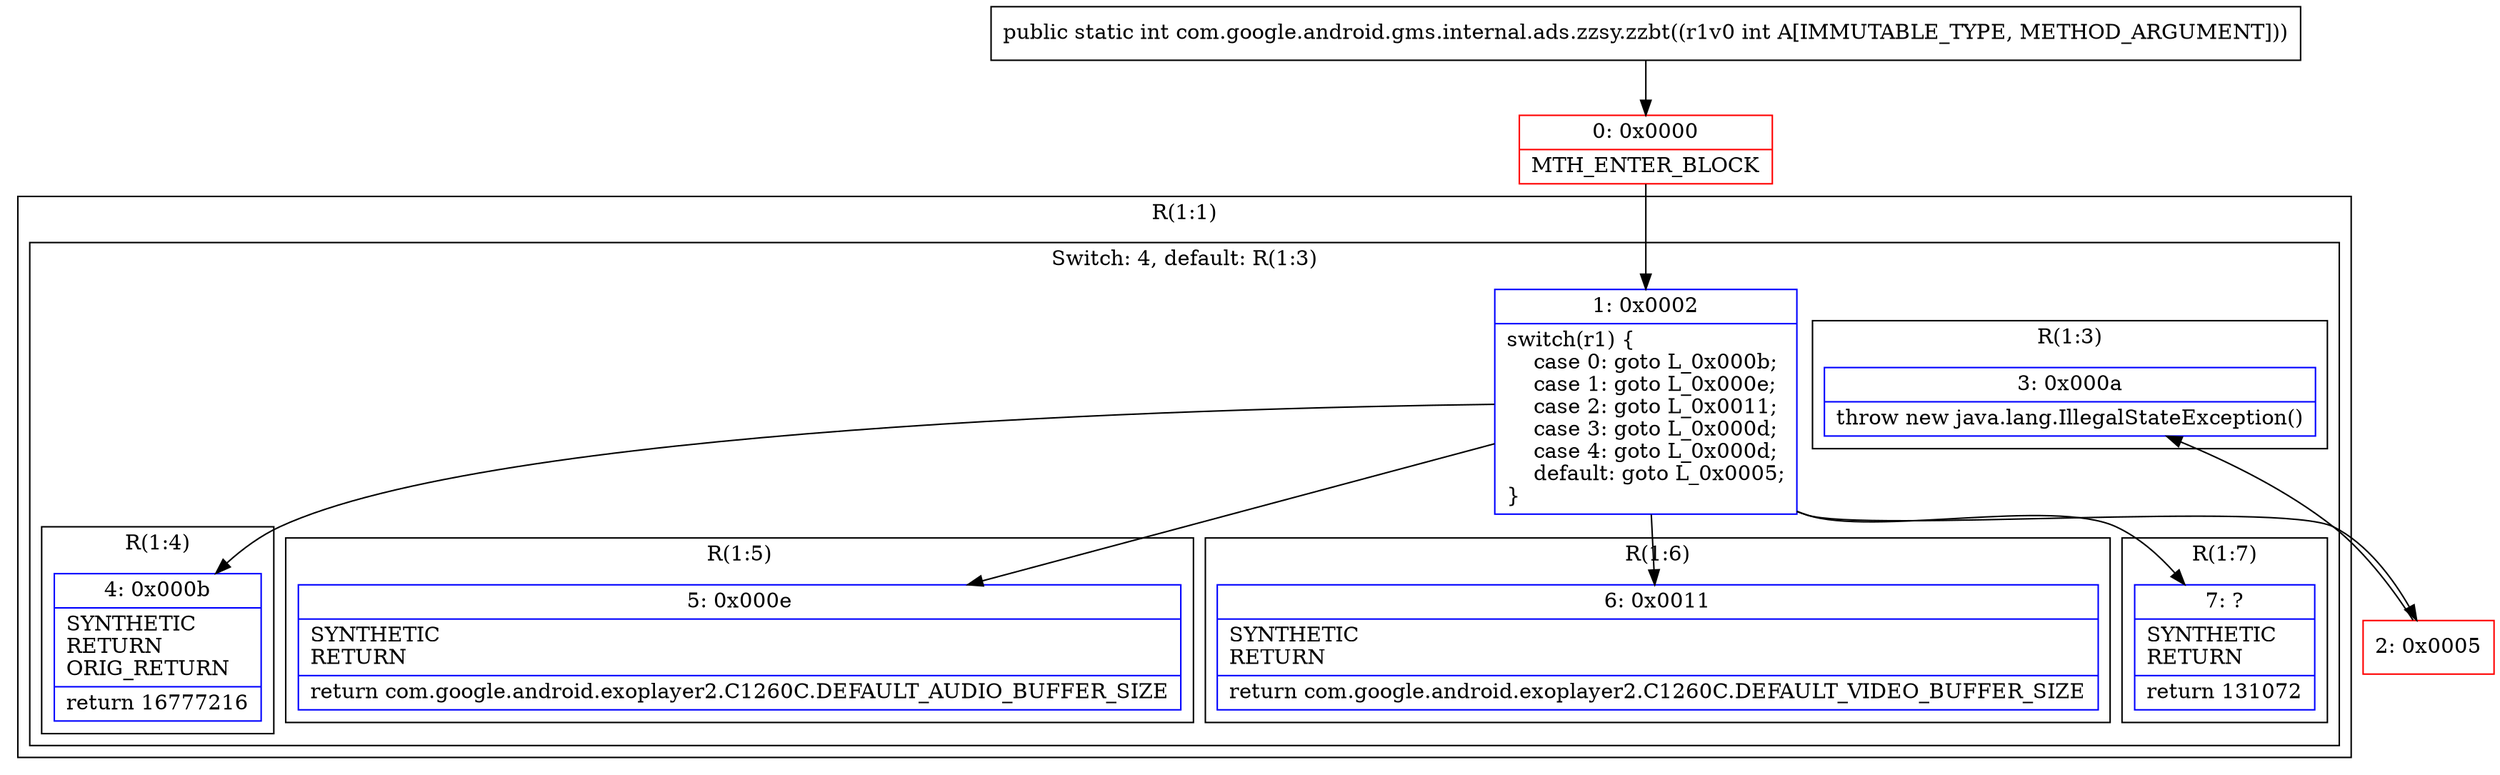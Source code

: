 digraph "CFG forcom.google.android.gms.internal.ads.zzsy.zzbt(I)I" {
subgraph cluster_Region_111284647 {
label = "R(1:1)";
node [shape=record,color=blue];
subgraph cluster_SwitchRegion_245754975 {
label = "Switch: 4, default: R(1:3)";
node [shape=record,color=blue];
Node_1 [shape=record,label="{1\:\ 0x0002|switch(r1) \{\l    case 0: goto L_0x000b;\l    case 1: goto L_0x000e;\l    case 2: goto L_0x0011;\l    case 3: goto L_0x000d;\l    case 4: goto L_0x000d;\l    default: goto L_0x0005;\l\}\l}"];
subgraph cluster_Region_434870861 {
label = "R(1:4)";
node [shape=record,color=blue];
Node_4 [shape=record,label="{4\:\ 0x000b|SYNTHETIC\lRETURN\lORIG_RETURN\l|return 16777216\l}"];
}
subgraph cluster_Region_14640942 {
label = "R(1:5)";
node [shape=record,color=blue];
Node_5 [shape=record,label="{5\:\ 0x000e|SYNTHETIC\lRETURN\l|return com.google.android.exoplayer2.C1260C.DEFAULT_AUDIO_BUFFER_SIZE\l}"];
}
subgraph cluster_Region_375812539 {
label = "R(1:6)";
node [shape=record,color=blue];
Node_6 [shape=record,label="{6\:\ 0x0011|SYNTHETIC\lRETURN\l|return com.google.android.exoplayer2.C1260C.DEFAULT_VIDEO_BUFFER_SIZE\l}"];
}
subgraph cluster_Region_922787900 {
label = "R(1:7)";
node [shape=record,color=blue];
Node_7 [shape=record,label="{7\:\ ?|SYNTHETIC\lRETURN\l|return 131072\l}"];
}
subgraph cluster_Region_1929149795 {
label = "R(1:3)";
node [shape=record,color=blue];
Node_3 [shape=record,label="{3\:\ 0x000a|throw new java.lang.IllegalStateException()\l}"];
}
}
}
Node_0 [shape=record,color=red,label="{0\:\ 0x0000|MTH_ENTER_BLOCK\l}"];
Node_2 [shape=record,color=red,label="{2\:\ 0x0005}"];
MethodNode[shape=record,label="{public static int com.google.android.gms.internal.ads.zzsy.zzbt((r1v0 int A[IMMUTABLE_TYPE, METHOD_ARGUMENT])) }"];
MethodNode -> Node_0;
Node_1 -> Node_2;
Node_1 -> Node_4;
Node_1 -> Node_5;
Node_1 -> Node_6;
Node_1 -> Node_7;
Node_0 -> Node_1;
Node_2 -> Node_3;
}

